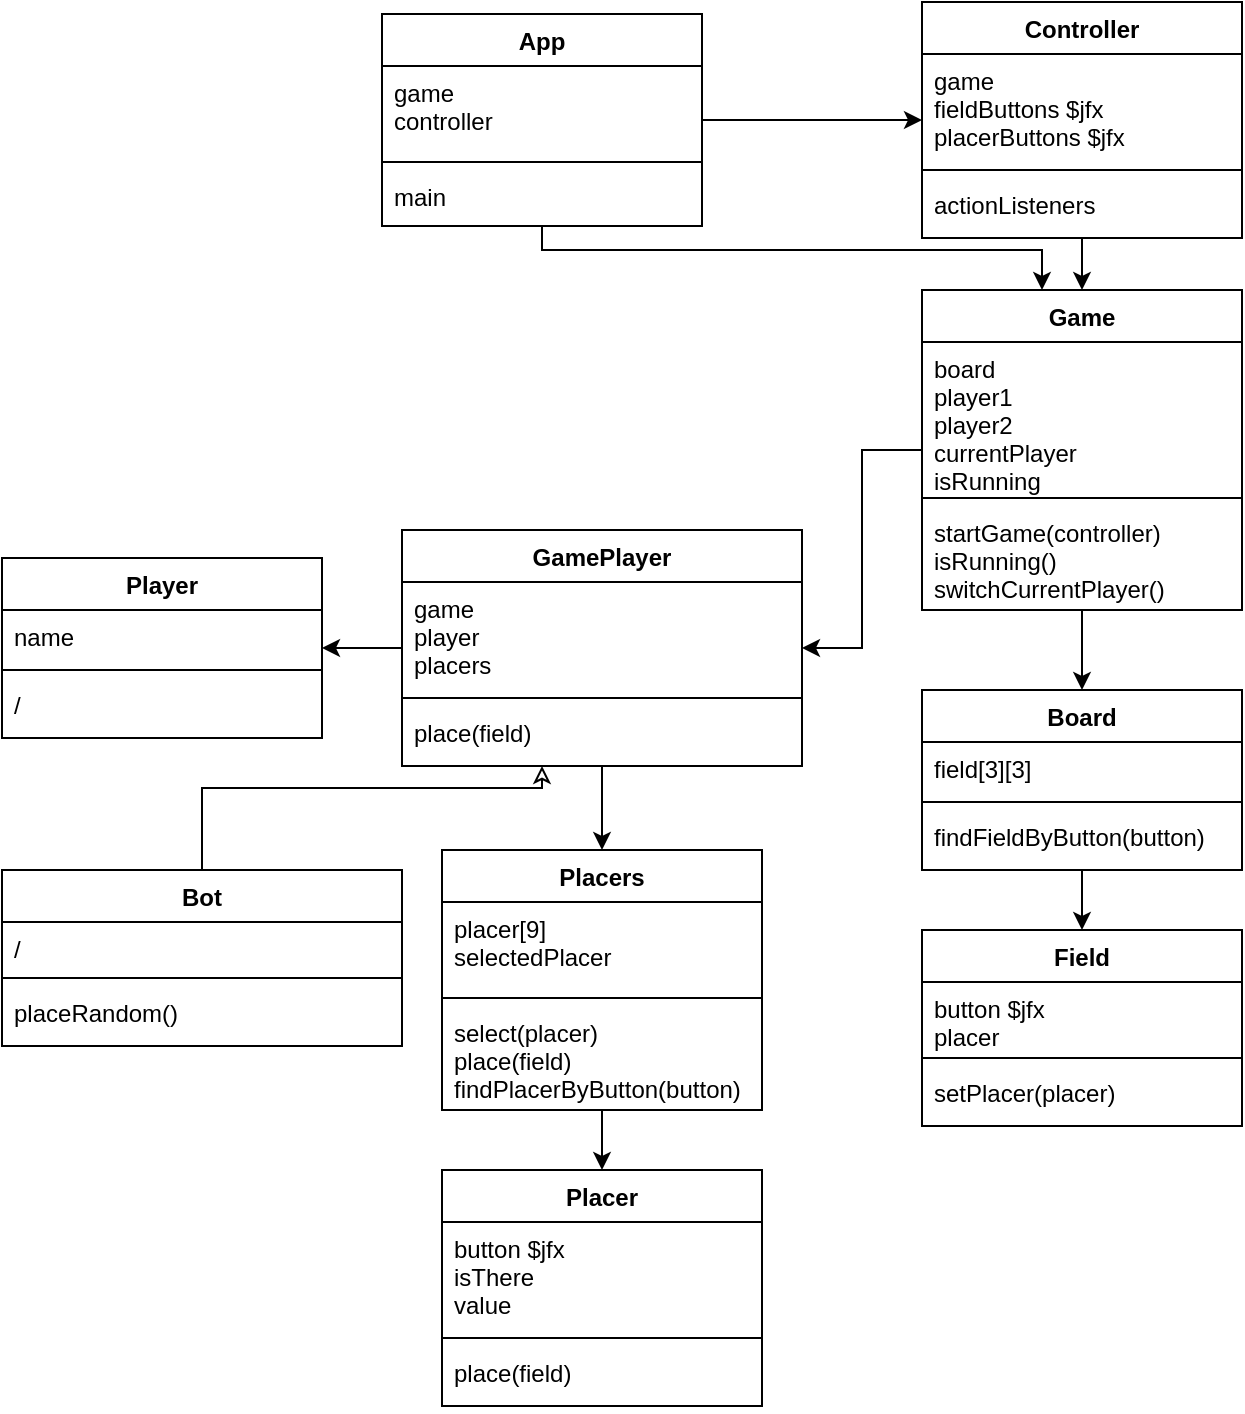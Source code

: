 <mxfile version="13.9.9" type="device"><diagram id="C5RBs43oDa-KdzZeNtuy" name="Page-1"><mxGraphModel dx="1551" dy="1151" grid="1" gridSize="10" guides="1" tooltips="1" connect="1" arrows="1" fold="1" page="1" pageScale="1" pageWidth="827" pageHeight="1169" math="0" shadow="0"><root><mxCell id="WIyWlLk6GJQsqaUBKTNV-0"/><mxCell id="WIyWlLk6GJQsqaUBKTNV-1" parent="WIyWlLk6GJQsqaUBKTNV-0"/><mxCell id="V_XtUlrE618U3Vzqq6me-0" value="Player" style="swimlane;fontStyle=1;align=center;verticalAlign=top;childLayout=stackLayout;horizontal=1;startSize=26;horizontalStack=0;resizeParent=1;resizeParentMax=0;resizeLast=0;collapsible=1;marginBottom=0;" vertex="1" parent="WIyWlLk6GJQsqaUBKTNV-1"><mxGeometry x="80" y="318" width="160" height="90" as="geometry"/></mxCell><mxCell id="V_XtUlrE618U3Vzqq6me-1" value="name" style="text;strokeColor=none;fillColor=none;align=left;verticalAlign=top;spacingLeft=4;spacingRight=4;overflow=hidden;rotatable=0;points=[[0,0.5],[1,0.5]];portConstraint=eastwest;" vertex="1" parent="V_XtUlrE618U3Vzqq6me-0"><mxGeometry y="26" width="160" height="26" as="geometry"/></mxCell><mxCell id="V_XtUlrE618U3Vzqq6me-2" value="" style="line;strokeWidth=1;fillColor=none;align=left;verticalAlign=middle;spacingTop=-1;spacingLeft=3;spacingRight=3;rotatable=0;labelPosition=right;points=[];portConstraint=eastwest;" vertex="1" parent="V_XtUlrE618U3Vzqq6me-0"><mxGeometry y="52" width="160" height="8" as="geometry"/></mxCell><mxCell id="V_XtUlrE618U3Vzqq6me-3" value="/" style="text;strokeColor=none;fillColor=none;align=left;verticalAlign=top;spacingLeft=4;spacingRight=4;overflow=hidden;rotatable=0;points=[[0,0.5],[1,0.5]];portConstraint=eastwest;" vertex="1" parent="V_XtUlrE618U3Vzqq6me-0"><mxGeometry y="60" width="160" height="30" as="geometry"/></mxCell><mxCell id="V_XtUlrE618U3Vzqq6me-34" style="edgeStyle=orthogonalEdgeStyle;rounded=0;orthogonalLoop=1;jettySize=auto;html=1;endArrow=classic;endFill=1;" edge="1" parent="WIyWlLk6GJQsqaUBKTNV-1" source="V_XtUlrE618U3Vzqq6me-4" target="V_XtUlrE618U3Vzqq6me-0"><mxGeometry relative="1" as="geometry"/></mxCell><mxCell id="V_XtUlrE618U3Vzqq6me-38" style="edgeStyle=orthogonalEdgeStyle;rounded=0;orthogonalLoop=1;jettySize=auto;html=1;endArrow=classic;endFill=1;" edge="1" parent="WIyWlLk6GJQsqaUBKTNV-1" source="V_XtUlrE618U3Vzqq6me-4" target="V_XtUlrE618U3Vzqq6me-24"><mxGeometry relative="1" as="geometry"/></mxCell><mxCell id="V_XtUlrE618U3Vzqq6me-4" value="GamePlayer" style="swimlane;fontStyle=1;align=center;verticalAlign=top;childLayout=stackLayout;horizontal=1;startSize=26;horizontalStack=0;resizeParent=1;resizeParentMax=0;resizeLast=0;collapsible=1;marginBottom=0;" vertex="1" parent="WIyWlLk6GJQsqaUBKTNV-1"><mxGeometry x="280" y="304" width="200" height="118" as="geometry"><mxRectangle x="220" y="360" width="100" height="26" as="alternateBounds"/></mxGeometry></mxCell><mxCell id="V_XtUlrE618U3Vzqq6me-5" value="game&#10;player&#10;placers" style="text;strokeColor=none;fillColor=none;align=left;verticalAlign=top;spacingLeft=4;spacingRight=4;overflow=hidden;rotatable=0;points=[[0,0.5],[1,0.5]];portConstraint=eastwest;" vertex="1" parent="V_XtUlrE618U3Vzqq6me-4"><mxGeometry y="26" width="200" height="54" as="geometry"/></mxCell><mxCell id="V_XtUlrE618U3Vzqq6me-6" value="" style="line;strokeWidth=1;fillColor=none;align=left;verticalAlign=middle;spacingTop=-1;spacingLeft=3;spacingRight=3;rotatable=0;labelPosition=right;points=[];portConstraint=eastwest;" vertex="1" parent="V_XtUlrE618U3Vzqq6me-4"><mxGeometry y="80" width="200" height="8" as="geometry"/></mxCell><mxCell id="V_XtUlrE618U3Vzqq6me-7" value="place(field)" style="text;strokeColor=none;fillColor=none;align=left;verticalAlign=top;spacingLeft=4;spacingRight=4;overflow=hidden;rotatable=0;points=[[0,0.5],[1,0.5]];portConstraint=eastwest;" vertex="1" parent="V_XtUlrE618U3Vzqq6me-4"><mxGeometry y="88" width="200" height="30" as="geometry"/></mxCell><mxCell id="V_XtUlrE618U3Vzqq6me-8" value="Field" style="swimlane;fontStyle=1;align=center;verticalAlign=top;childLayout=stackLayout;horizontal=1;startSize=26;horizontalStack=0;resizeParent=1;resizeParentMax=0;resizeLast=0;collapsible=1;marginBottom=0;" vertex="1" parent="WIyWlLk6GJQsqaUBKTNV-1"><mxGeometry x="540" y="504" width="160" height="98" as="geometry"/></mxCell><mxCell id="V_XtUlrE618U3Vzqq6me-9" value="button $jfx&#10;placer" style="text;strokeColor=none;fillColor=none;align=left;verticalAlign=top;spacingLeft=4;spacingRight=4;overflow=hidden;rotatable=0;points=[[0,0.5],[1,0.5]];portConstraint=eastwest;" vertex="1" parent="V_XtUlrE618U3Vzqq6me-8"><mxGeometry y="26" width="160" height="34" as="geometry"/></mxCell><mxCell id="V_XtUlrE618U3Vzqq6me-10" value="" style="line;strokeWidth=1;fillColor=none;align=left;verticalAlign=middle;spacingTop=-1;spacingLeft=3;spacingRight=3;rotatable=0;labelPosition=right;points=[];portConstraint=eastwest;" vertex="1" parent="V_XtUlrE618U3Vzqq6me-8"><mxGeometry y="60" width="160" height="8" as="geometry"/></mxCell><mxCell id="V_XtUlrE618U3Vzqq6me-11" value="setPlacer(placer)" style="text;strokeColor=none;fillColor=none;align=left;verticalAlign=top;spacingLeft=4;spacingRight=4;overflow=hidden;rotatable=0;points=[[0,0.5],[1,0.5]];portConstraint=eastwest;" vertex="1" parent="V_XtUlrE618U3Vzqq6me-8"><mxGeometry y="68" width="160" height="30" as="geometry"/></mxCell><mxCell id="V_XtUlrE618U3Vzqq6me-37" style="edgeStyle=orthogonalEdgeStyle;rounded=0;orthogonalLoop=1;jettySize=auto;html=1;endArrow=classic;endFill=1;" edge="1" parent="WIyWlLk6GJQsqaUBKTNV-1" source="V_XtUlrE618U3Vzqq6me-12" target="V_XtUlrE618U3Vzqq6me-8"><mxGeometry relative="1" as="geometry"/></mxCell><mxCell id="V_XtUlrE618U3Vzqq6me-12" value="Board" style="swimlane;fontStyle=1;align=center;verticalAlign=top;childLayout=stackLayout;horizontal=1;startSize=26;horizontalStack=0;resizeParent=1;resizeParentMax=0;resizeLast=0;collapsible=1;marginBottom=0;" vertex="1" parent="WIyWlLk6GJQsqaUBKTNV-1"><mxGeometry x="540" y="384" width="160" height="90" as="geometry"/></mxCell><mxCell id="V_XtUlrE618U3Vzqq6me-13" value="field[3][3]" style="text;strokeColor=none;fillColor=none;align=left;verticalAlign=top;spacingLeft=4;spacingRight=4;overflow=hidden;rotatable=0;points=[[0,0.5],[1,0.5]];portConstraint=eastwest;" vertex="1" parent="V_XtUlrE618U3Vzqq6me-12"><mxGeometry y="26" width="160" height="26" as="geometry"/></mxCell><mxCell id="V_XtUlrE618U3Vzqq6me-14" value="" style="line;strokeWidth=1;fillColor=none;align=left;verticalAlign=middle;spacingTop=-1;spacingLeft=3;spacingRight=3;rotatable=0;labelPosition=right;points=[];portConstraint=eastwest;" vertex="1" parent="V_XtUlrE618U3Vzqq6me-12"><mxGeometry y="52" width="160" height="8" as="geometry"/></mxCell><mxCell id="V_XtUlrE618U3Vzqq6me-15" value="findFieldByButton(button)" style="text;strokeColor=none;fillColor=none;align=left;verticalAlign=top;spacingLeft=4;spacingRight=4;overflow=hidden;rotatable=0;points=[[0,0.5],[1,0.5]];portConstraint=eastwest;" vertex="1" parent="V_XtUlrE618U3Vzqq6me-12"><mxGeometry y="60" width="160" height="30" as="geometry"/></mxCell><mxCell id="V_XtUlrE618U3Vzqq6me-35" style="edgeStyle=orthogonalEdgeStyle;rounded=0;orthogonalLoop=1;jettySize=auto;html=1;endArrow=classic;endFill=1;" edge="1" parent="WIyWlLk6GJQsqaUBKTNV-1" source="V_XtUlrE618U3Vzqq6me-16" target="V_XtUlrE618U3Vzqq6me-4"><mxGeometry relative="1" as="geometry"/></mxCell><mxCell id="V_XtUlrE618U3Vzqq6me-36" style="edgeStyle=orthogonalEdgeStyle;rounded=0;orthogonalLoop=1;jettySize=auto;html=1;endArrow=classic;endFill=1;" edge="1" parent="WIyWlLk6GJQsqaUBKTNV-1" source="V_XtUlrE618U3Vzqq6me-16" target="V_XtUlrE618U3Vzqq6me-12"><mxGeometry relative="1" as="geometry"/></mxCell><mxCell id="V_XtUlrE618U3Vzqq6me-16" value="Game" style="swimlane;fontStyle=1;align=center;verticalAlign=top;childLayout=stackLayout;horizontal=1;startSize=26;horizontalStack=0;resizeParent=1;resizeParentMax=0;resizeLast=0;collapsible=1;marginBottom=0;" vertex="1" parent="WIyWlLk6GJQsqaUBKTNV-1"><mxGeometry x="540" y="184" width="160" height="160" as="geometry"><mxRectangle x="480" y="240" width="70" height="26" as="alternateBounds"/></mxGeometry></mxCell><mxCell id="V_XtUlrE618U3Vzqq6me-17" value="board&#10;player1&#10;player2&#10;currentPlayer&#10;isRunning" style="text;strokeColor=none;fillColor=none;align=left;verticalAlign=top;spacingLeft=4;spacingRight=4;overflow=hidden;rotatable=0;points=[[0,0.5],[1,0.5]];portConstraint=eastwest;" vertex="1" parent="V_XtUlrE618U3Vzqq6me-16"><mxGeometry y="26" width="160" height="74" as="geometry"/></mxCell><mxCell id="V_XtUlrE618U3Vzqq6me-18" value="" style="line;strokeWidth=1;fillColor=none;align=left;verticalAlign=middle;spacingTop=-1;spacingLeft=3;spacingRight=3;rotatable=0;labelPosition=right;points=[];portConstraint=eastwest;" vertex="1" parent="V_XtUlrE618U3Vzqq6me-16"><mxGeometry y="100" width="160" height="8" as="geometry"/></mxCell><mxCell id="V_XtUlrE618U3Vzqq6me-19" value="startGame(controller)&#10;isRunning()&#10;switchCurrentPlayer()" style="text;strokeColor=none;fillColor=none;align=left;verticalAlign=top;spacingLeft=4;spacingRight=4;overflow=hidden;rotatable=0;points=[[0,0.5],[1,0.5]];portConstraint=eastwest;" vertex="1" parent="V_XtUlrE618U3Vzqq6me-16"><mxGeometry y="108" width="160" height="52" as="geometry"/></mxCell><mxCell id="V_XtUlrE618U3Vzqq6me-20" value="Placer" style="swimlane;fontStyle=1;align=center;verticalAlign=top;childLayout=stackLayout;horizontal=1;startSize=26;horizontalStack=0;resizeParent=1;resizeParentMax=0;resizeLast=0;collapsible=1;marginBottom=0;" vertex="1" parent="WIyWlLk6GJQsqaUBKTNV-1"><mxGeometry x="300" y="624" width="160" height="118" as="geometry"/></mxCell><mxCell id="V_XtUlrE618U3Vzqq6me-21" value="button $jfx&#10;isThere&#10;value" style="text;strokeColor=none;fillColor=none;align=left;verticalAlign=top;spacingLeft=4;spacingRight=4;overflow=hidden;rotatable=0;points=[[0,0.5],[1,0.5]];portConstraint=eastwest;" vertex="1" parent="V_XtUlrE618U3Vzqq6me-20"><mxGeometry y="26" width="160" height="54" as="geometry"/></mxCell><mxCell id="V_XtUlrE618U3Vzqq6me-22" value="" style="line;strokeWidth=1;fillColor=none;align=left;verticalAlign=middle;spacingTop=-1;spacingLeft=3;spacingRight=3;rotatable=0;labelPosition=right;points=[];portConstraint=eastwest;" vertex="1" parent="V_XtUlrE618U3Vzqq6me-20"><mxGeometry y="80" width="160" height="8" as="geometry"/></mxCell><mxCell id="V_XtUlrE618U3Vzqq6me-23" value="place(field)" style="text;strokeColor=none;fillColor=none;align=left;verticalAlign=top;spacingLeft=4;spacingRight=4;overflow=hidden;rotatable=0;points=[[0,0.5],[1,0.5]];portConstraint=eastwest;" vertex="1" parent="V_XtUlrE618U3Vzqq6me-20"><mxGeometry y="88" width="160" height="30" as="geometry"/></mxCell><mxCell id="V_XtUlrE618U3Vzqq6me-39" style="edgeStyle=orthogonalEdgeStyle;rounded=0;orthogonalLoop=1;jettySize=auto;html=1;endArrow=classic;endFill=1;" edge="1" parent="WIyWlLk6GJQsqaUBKTNV-1" source="V_XtUlrE618U3Vzqq6me-24" target="V_XtUlrE618U3Vzqq6me-20"><mxGeometry relative="1" as="geometry"/></mxCell><mxCell id="V_XtUlrE618U3Vzqq6me-24" value="Placers" style="swimlane;fontStyle=1;align=center;verticalAlign=top;childLayout=stackLayout;horizontal=1;startSize=26;horizontalStack=0;resizeParent=1;resizeParentMax=0;resizeLast=0;collapsible=1;marginBottom=0;" vertex="1" parent="WIyWlLk6GJQsqaUBKTNV-1"><mxGeometry x="300" y="464" width="160" height="130" as="geometry"/></mxCell><mxCell id="V_XtUlrE618U3Vzqq6me-25" value="placer[9]&#10;selectedPlacer" style="text;strokeColor=none;fillColor=none;align=left;verticalAlign=top;spacingLeft=4;spacingRight=4;overflow=hidden;rotatable=0;points=[[0,0.5],[1,0.5]];portConstraint=eastwest;" vertex="1" parent="V_XtUlrE618U3Vzqq6me-24"><mxGeometry y="26" width="160" height="44" as="geometry"/></mxCell><mxCell id="V_XtUlrE618U3Vzqq6me-26" value="" style="line;strokeWidth=1;fillColor=none;align=left;verticalAlign=middle;spacingTop=-1;spacingLeft=3;spacingRight=3;rotatable=0;labelPosition=right;points=[];portConstraint=eastwest;" vertex="1" parent="V_XtUlrE618U3Vzqq6me-24"><mxGeometry y="70" width="160" height="8" as="geometry"/></mxCell><mxCell id="V_XtUlrE618U3Vzqq6me-27" value="select(placer)&#10;place(field)&#10;findPlacerByButton(button)" style="text;strokeColor=none;fillColor=none;align=left;verticalAlign=top;spacingLeft=4;spacingRight=4;overflow=hidden;rotatable=0;points=[[0,0.5],[1,0.5]];portConstraint=eastwest;" vertex="1" parent="V_XtUlrE618U3Vzqq6me-24"><mxGeometry y="78" width="160" height="52" as="geometry"/></mxCell><mxCell id="V_XtUlrE618U3Vzqq6me-44" style="edgeStyle=orthogonalEdgeStyle;rounded=0;orthogonalLoop=1;jettySize=auto;html=1;endArrow=classic;endFill=1;" edge="1" parent="WIyWlLk6GJQsqaUBKTNV-1" source="V_XtUlrE618U3Vzqq6me-40" target="V_XtUlrE618U3Vzqq6me-16"><mxGeometry relative="1" as="geometry"/></mxCell><mxCell id="V_XtUlrE618U3Vzqq6me-40" value="Controller" style="swimlane;fontStyle=1;align=center;verticalAlign=top;childLayout=stackLayout;horizontal=1;startSize=26;horizontalStack=0;resizeParent=1;resizeParentMax=0;resizeLast=0;collapsible=1;marginBottom=0;" vertex="1" parent="WIyWlLk6GJQsqaUBKTNV-1"><mxGeometry x="540" y="40" width="160" height="118" as="geometry"/></mxCell><mxCell id="V_XtUlrE618U3Vzqq6me-41" value="game&#10;fieldButtons $jfx&#10;placerButtons $jfx" style="text;strokeColor=none;fillColor=none;align=left;verticalAlign=top;spacingLeft=4;spacingRight=4;overflow=hidden;rotatable=0;points=[[0,0.5],[1,0.5]];portConstraint=eastwest;" vertex="1" parent="V_XtUlrE618U3Vzqq6me-40"><mxGeometry y="26" width="160" height="54" as="geometry"/></mxCell><mxCell id="V_XtUlrE618U3Vzqq6me-42" value="" style="line;strokeWidth=1;fillColor=none;align=left;verticalAlign=middle;spacingTop=-1;spacingLeft=3;spacingRight=3;rotatable=0;labelPosition=right;points=[];portConstraint=eastwest;" vertex="1" parent="V_XtUlrE618U3Vzqq6me-40"><mxGeometry y="80" width="160" height="8" as="geometry"/></mxCell><mxCell id="V_XtUlrE618U3Vzqq6me-43" value="actionListeners" style="text;strokeColor=none;fillColor=none;align=left;verticalAlign=top;spacingLeft=4;spacingRight=4;overflow=hidden;rotatable=0;points=[[0,0.5],[1,0.5]];portConstraint=eastwest;" vertex="1" parent="V_XtUlrE618U3Vzqq6me-40"><mxGeometry y="88" width="160" height="30" as="geometry"/></mxCell><mxCell id="V_XtUlrE618U3Vzqq6me-49" style="edgeStyle=orthogonalEdgeStyle;rounded=0;orthogonalLoop=1;jettySize=auto;html=1;endArrow=classic;endFill=0;" edge="1" parent="WIyWlLk6GJQsqaUBKTNV-1" source="V_XtUlrE618U3Vzqq6me-45" target="V_XtUlrE618U3Vzqq6me-4"><mxGeometry relative="1" as="geometry"><Array as="points"><mxPoint x="180" y="433"/><mxPoint x="350" y="433"/></Array></mxGeometry></mxCell><mxCell id="V_XtUlrE618U3Vzqq6me-45" value="Bot" style="swimlane;fontStyle=1;align=center;verticalAlign=top;childLayout=stackLayout;horizontal=1;startSize=26;horizontalStack=0;resizeParent=1;resizeParentMax=0;resizeLast=0;collapsible=1;marginBottom=0;" vertex="1" parent="WIyWlLk6GJQsqaUBKTNV-1"><mxGeometry x="80" y="474" width="200" height="88" as="geometry"/></mxCell><mxCell id="V_XtUlrE618U3Vzqq6me-46" value="/" style="text;strokeColor=none;fillColor=none;align=left;verticalAlign=top;spacingLeft=4;spacingRight=4;overflow=hidden;rotatable=0;points=[[0,0.5],[1,0.5]];portConstraint=eastwest;" vertex="1" parent="V_XtUlrE618U3Vzqq6me-45"><mxGeometry y="26" width="200" height="24" as="geometry"/></mxCell><mxCell id="V_XtUlrE618U3Vzqq6me-47" value="" style="line;strokeWidth=1;fillColor=none;align=left;verticalAlign=middle;spacingTop=-1;spacingLeft=3;spacingRight=3;rotatable=0;labelPosition=right;points=[];portConstraint=eastwest;" vertex="1" parent="V_XtUlrE618U3Vzqq6me-45"><mxGeometry y="50" width="200" height="8" as="geometry"/></mxCell><mxCell id="V_XtUlrE618U3Vzqq6me-48" value="placeRandom()" style="text;strokeColor=none;fillColor=none;align=left;verticalAlign=top;spacingLeft=4;spacingRight=4;overflow=hidden;rotatable=0;points=[[0,0.5],[1,0.5]];portConstraint=eastwest;" vertex="1" parent="V_XtUlrE618U3Vzqq6me-45"><mxGeometry y="58" width="200" height="30" as="geometry"/></mxCell><mxCell id="V_XtUlrE618U3Vzqq6me-55" style="edgeStyle=orthogonalEdgeStyle;rounded=0;orthogonalLoop=1;jettySize=auto;html=1;endArrow=classic;endFill=1;" edge="1" parent="WIyWlLk6GJQsqaUBKTNV-1" source="V_XtUlrE618U3Vzqq6me-50" target="V_XtUlrE618U3Vzqq6me-40"><mxGeometry relative="1" as="geometry"/></mxCell><mxCell id="V_XtUlrE618U3Vzqq6me-57" style="edgeStyle=orthogonalEdgeStyle;rounded=0;orthogonalLoop=1;jettySize=auto;html=1;endArrow=classic;endFill=1;" edge="1" parent="WIyWlLk6GJQsqaUBKTNV-1" source="V_XtUlrE618U3Vzqq6me-50" target="V_XtUlrE618U3Vzqq6me-16"><mxGeometry relative="1" as="geometry"><Array as="points"><mxPoint x="350" y="164"/><mxPoint x="600" y="164"/></Array></mxGeometry></mxCell><mxCell id="V_XtUlrE618U3Vzqq6me-50" value="App" style="swimlane;fontStyle=1;align=center;verticalAlign=top;childLayout=stackLayout;horizontal=1;startSize=26;horizontalStack=0;resizeParent=1;resizeParentMax=0;resizeLast=0;collapsible=1;marginBottom=0;" vertex="1" parent="WIyWlLk6GJQsqaUBKTNV-1"><mxGeometry x="270" y="46" width="160" height="106" as="geometry"/></mxCell><mxCell id="V_XtUlrE618U3Vzqq6me-51" value="game&#10;controller" style="text;strokeColor=none;fillColor=none;align=left;verticalAlign=top;spacingLeft=4;spacingRight=4;overflow=hidden;rotatable=0;points=[[0,0.5],[1,0.5]];portConstraint=eastwest;" vertex="1" parent="V_XtUlrE618U3Vzqq6me-50"><mxGeometry y="26" width="160" height="44" as="geometry"/></mxCell><mxCell id="V_XtUlrE618U3Vzqq6me-52" value="" style="line;strokeWidth=1;fillColor=none;align=left;verticalAlign=middle;spacingTop=-1;spacingLeft=3;spacingRight=3;rotatable=0;labelPosition=right;points=[];portConstraint=eastwest;" vertex="1" parent="V_XtUlrE618U3Vzqq6me-50"><mxGeometry y="70" width="160" height="8" as="geometry"/></mxCell><mxCell id="V_XtUlrE618U3Vzqq6me-53" value="main" style="text;strokeColor=none;fillColor=none;align=left;verticalAlign=top;spacingLeft=4;spacingRight=4;overflow=hidden;rotatable=0;points=[[0,0.5],[1,0.5]];portConstraint=eastwest;" vertex="1" parent="V_XtUlrE618U3Vzqq6me-50"><mxGeometry y="78" width="160" height="28" as="geometry"/></mxCell></root></mxGraphModel></diagram></mxfile>